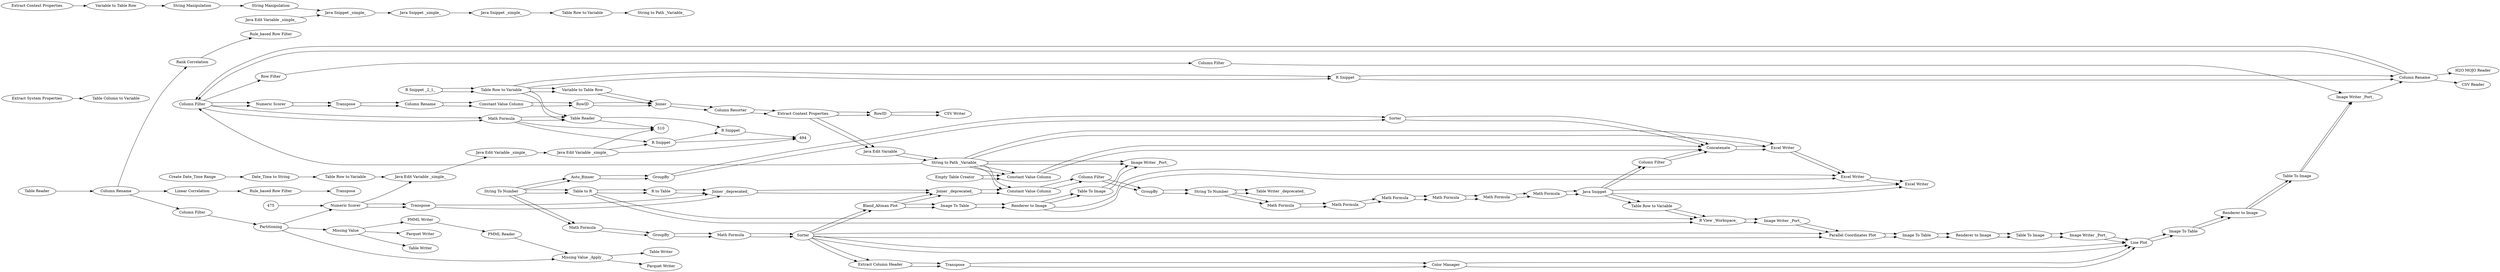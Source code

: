 digraph {
	6 [label="Create Date_Time Range"]
	25 [label="Date_Time to String"]
	67 [label="Integer Input"]
	391 [label="R Snippet"]
	392 [label="R Snippet"]
	7 [label="Extract System Properties"]
	46 [label="Java Snippet _simple_"]
	47 [label="String Manipulation"]
	48 [label="String Manipulation"]
	52 [label="Java Snippet _simple_"]
	54 [label="Java Snippet _simple_"]
	55 [label="Java Edit Variable _simple_"]
	56 [label="Table Column to Variable"]
	58 [label="Variable to Table Row"]
	59 [label="Extract Context Properties"]
	60 [label="Table Row to Variable"]
	61 [label="String to Path _Variable_"]
	476 [label="Merge Variables"]
	484 [label="CSV Reader"]
	485 [label="Table Row to Variable"]
	483 [label="Column Filter"]
	503 [label="Column Rename"]
	504 [label="Column Filter"]
	508 [label="Math Formula"]
	129 [label=Sorter]
	172 [label=Joiner]
	173 [label="Constant Value Column"]
	185 [label="Table Writer"]
	190 [label=GroupBy]
	218 [label="Java Edit Variable"]
	236 [label="Math Formula"]
	241 [label="Image To Table"]
	242 [label="Renderer to Image"]
	243 [label="Table To Image"]
	262 [label="Table to R"]
	331 [label="R View _Workspace_"]
	430 [label=Transpose]
	431 [label="Column Filter"]
	433 [label=GroupBy]
	434 [label="Math Formula"]
	435 [label="Line Plot"]
	436 [label="Extract Column Header"]
	437 [label="Color Manager"]
	438 [label=Transpose]
	439 [label="Java Snippet"]
	440 [label="Math Formula"]
	441 [label="Math Formula"]
	445 [label="Math Formula"]
	446 [label="Math Formula"]
	447 [label="R to Table"]
	449 [label="Parallel Coordinates Plot"]
	450 [label="Bland_Altman Plot"]
	451 [label=Joiner]
	453 [label="Math Formula"]
	456 [label="Renderer to Image"]
	457 [label="Image To Table"]
	458 [label="Table To Image"]
	460 [label=Auto_Binner]
	461 [label=GroupBy]
	462 [label=Sorter]
	463 [label="Column Filter"]
	467 [label="Table To Image"]
	468 [label="Image To Table"]
	469 [label="Renderer to Image"]
	471 [label="Constant Value Column"]
	472 [label="Empty Table Creator"]
	474 [label="String To Number"]
	476 [label="Numeric Scorer"]
	477 [label="Math Formula"]
	478 [label=Concatenate]
	482 [label="String To Number"]
	483 [label="Extract Context Properties"]
	484 [label="String to Path _Variable_"]
	485 [label="Image Writer _Port_"]
	486 [label="Image Writer _Port_"]
	487 [label="Image Writer _Port_"]
	488 [label="Table Row to Variable"]
	489 [label="Excel Writer"]
	490 [label="Excel Writer"]
	491 [label="Excel Writer"]
	492 [label="Image Writer _Port_"]
	512 [label="Column Resorter"]
	513 [label=RowID]
	514 [label="CSV Writer"]
	521 [label="R Snippet _2_1_"]
	522 [label="R Snippet"]
	526 [label="Table Row to Variable"]
	531 [label="Variable to Table Row"]
	532 [label="Numeric Scorer"]
	533 [label=Transpose]
	534 [label="Constant Value Column"]
	535 [label="Column Rename"]
	536 [label=RowID]
	537 [label=Joiner]
	496 [label="Java Edit Variable _simple_"]
	497 [label="Java Edit Variable _simple_"]
	498 [label="Java Edit Variable _simple_"]
	500 [label="Table Row to Variable"]
	67 [label=Partitioning]
	68 [label="Column Rename"]
	72 [label="Parquet Writer"]
	73 [label="Parquet Writer"]
	75 [label="Table Reader"]
	76 [label="Column Filter"]
	78 [label="Rank Correlation"]
	79 [label="Linear Correlation"]
	80 [label="Rule_based Row Filter"]
	81 [label=Transpose]
	82 [label="Rule_based Row Filter"]
	83 [label="Table Writer"]
	84 [label="Table Writer"]
	85 [label="Missing Value"]
	86 [label="Missing Value _Apply_"]
	87 [label="PMML Writer"]
	88 [label="PMML Reader"]
	502 [label="H2O MOJO Reader"]
	503 [label="String to Path _Variable_"]
	504 [label=Sorter]
	505 [label="Column Filter"]
	506 [label="CSV Reader"]
	507 [label="Row Filter"]
	508 [label="Table Reader"]
	509 [label="Table Reader"]
	483 [label="Column Filter"]
	503 [label="Column Rename"]
	504 [label="Column Filter"]
	508 [label="Math Formula"]
	129 [label=Sorter]
	172 [label="Joiner _deprecated_"]
	173 [label="Constant Value Column"]
	185 [label="Table Writer _deprecated_"]
	190 [label=GroupBy]
	218 [label="Java Edit Variable"]
	236 [label="Math Formula"]
	241 [label="Image To Table"]
	242 [label="Renderer to Image"]
	243 [label="Table To Image"]
	262 [label="Table to R"]
	331 [label="R View _Workspace_"]
	430 [label=Transpose]
	431 [label="Column Filter"]
	433 [label=GroupBy]
	434 [label="Math Formula"]
	435 [label="Line Plot"]
	436 [label="Extract Column Header"]
	437 [label="Color Manager"]
	438 [label=Transpose]
	439 [label="Java Snippet"]
	440 [label="Math Formula"]
	441 [label="Math Formula"]
	445 [label="Math Formula"]
	446 [label="Math Formula"]
	447 [label="R to Table"]
	449 [label="Parallel Coordinates Plot"]
	450 [label="Bland_Altman Plot"]
	451 [label="Joiner _deprecated_"]
	453 [label="Math Formula"]
	456 [label="Renderer to Image"]
	457 [label="Image To Table"]
	458 [label="Table To Image"]
	460 [label=Auto_Binner]
	461 [label=GroupBy]
	462 [label=Sorter]
	463 [label="Column Filter"]
	467 [label="Table To Image"]
	468 [label="Image To Table"]
	469 [label="Renderer to Image"]
	471 [label="Constant Value Column"]
	472 [label="Empty Table Creator"]
	474 [label="String To Number"]
	476 [label="Numeric Scorer"]
	477 [label="Math Formula"]
	478 [label=Concatenate]
	482 [label="String To Number"]
	483 [label="Extract Context Properties"]
	484 [label="String to Path _Variable_"]
	485 [label="Image Writer _Port_"]
	486 [label="Image Writer _Port_"]
	487 [label="Image Writer _Port_"]
	488 [label="Table Row to Variable"]
	489 [label="Excel Writer"]
	490 [label="Excel Writer"]
	491 [label="Excel Writer"]
	492 [label="Image Writer _Port_"]
	512 [label="Column Resorter"]
	513 [label=RowID]
	514 [label="CSV Writer"]
	521 [label="R Snippet _2_1_"]
	522 [label="R Snippet"]
	526 [label="Table Row to Variable"]
	531 [label="Variable to Table Row"]
	532 [label="Numeric Scorer"]
	533 [label=Transpose]
	534 [label="Constant Value Column"]
	535 [label="Column Rename"]
	536 [label=RowID]
	537 [label=Joiner]
	7 -> 56
	46 -> 52
	47 -> 46
	48 -> 47
	52 -> 54
	54 -> 60
	55 -> 46
	58 -> 48
	59 -> 58
	60 -> 61
	129 -> 435
	129 -> 436
	129 -> 449
	129 -> 450
	172 -> 451
	173 -> 431
	190 -> 474
	218 -> 484
	236 -> 129
	241 -> 242
	242 -> 243
	243 -> 485
	262 -> 447
	262 -> 331
	331 -> 486
	430 -> 172
	431 -> 190
	433 -> 236
	434 -> 433
	435 -> 241
	436 -> 438
	437 -> 435
	438 -> 437
	439 -> 490
	439 -> 488
	439 -> 463
	440 -> 441
	441 -> 477
	445 -> 446
	446 -> 453
	447 -> 172
	449 -> 468
	450 -> 451
	450 -> 457
	451 -> 173
	453 -> 439
	456 -> 458
	456 -> 489
	457 -> 456
	458 -> 492
	460 -> 461
	461 -> 462
	462 -> 478
	463 -> 478
	467 -> 487
	468 -> 469
	469 -> 467
	471 -> 478
	472 -> 471
	474 -> 440
	474 -> 185
	476 -> 430
	477 -> 445
	478 -> 491
	482 -> 460
	482 -> 434
	482 -> 262
	483 -> 218
	484 -> 492
	484 -> 491
	484 -> 471
	484 -> 173
	486 -> 449
	487 -> 435
	488 -> 331
	489 -> 490
	491 -> 489
	483 -> 513
	503 -> 504
	504 -> 508
	504 -> 532
	508 -> 509
	512 -> 483
	513 -> 514
	521 -> 526
	522 -> 503
	526 -> 522
	526 -> 509
	526 -> 531
	531 -> 537
	532 -> 533
	533 -> 535
	534 -> 536
	535 -> 534
	536 -> 537
	537 -> 512
	67 -> 86
	67 -> 85
	68 -> 76
	68 -> 78
	68 -> 79
	75 -> 68
	76 -> 67
	78 -> 82
	79 -> 80
	80 -> 81
	85 -> 87
	85 -> 83
	85 -> 73
	86 -> 84
	86 -> 72
	87 -> 88
	88 -> 86
	129 -> 435
	129 -> 436
	129 -> 449
	129 -> 450
	172 -> 451
	173 -> 431
	190 -> 474
	218 -> 484
	236 -> 129
	241 -> 242
	242 -> 243
	243 -> 485
	262 -> 447
	262 -> 331
	331 -> 486
	430 -> 172
	431 -> 190
	433 -> 236
	434 -> 433
	435 -> 241
	436 -> 438
	437 -> 435
	438 -> 437
	439 -> 490
	439 -> 488
	439 -> 463
	440 -> 441
	441 -> 477
	445 -> 446
	446 -> 453
	447 -> 172
	449 -> 468
	450 -> 451
	450 -> 457
	451 -> 173
	453 -> 439
	456 -> 458
	456 -> 489
	457 -> 456
	458 -> 492
	460 -> 461
	461 -> 462
	462 -> 478
	463 -> 478
	467 -> 487
	468 -> 469
	469 -> 467
	471 -> 478
	472 -> 471
	474 -> 440
	474 -> 185
	476 -> 430
	477 -> 445
	478 -> 491
	482 -> 460
	482 -> 434
	482 -> 262
	483 -> 218
	484 -> 492
	484 -> 491
	484 -> 471
	484 -> 173
	486 -> 449
	487 -> 435
	488 -> 331
	489 -> 490
	491 -> 489
	483 -> 513
	503 -> 504
	504 -> 508
	504 -> 532
	508 -> 509
	512 -> 483
	513 -> 514
	521 -> 526
	522 -> 503
	526 -> 522
	526 -> 509
	526 -> 531
	531 -> 537
	532 -> 533
	533 -> 535
	534 -> 536
	535 -> 534
	536 -> 537
	537 -> 512
	6 -> 25
	25 -> 500
	67 -> 476
	391 -> 392
	391 -> 494
	392 -> 494
	475 -> 476
	476 -> 496
	484 -> 504
	485 -> 503
	496 -> 498
	497 -> 510
	497 -> 494
	497 -> 391
	498 -> 497
	500 -> 496
	503 -> 502
	503 -> 506
	504 -> 507
	505 -> 485
	507 -> 505
	508 -> 510
	508 -> 391
	509 -> 510
	509 -> 392
	rankdir=LR
}
